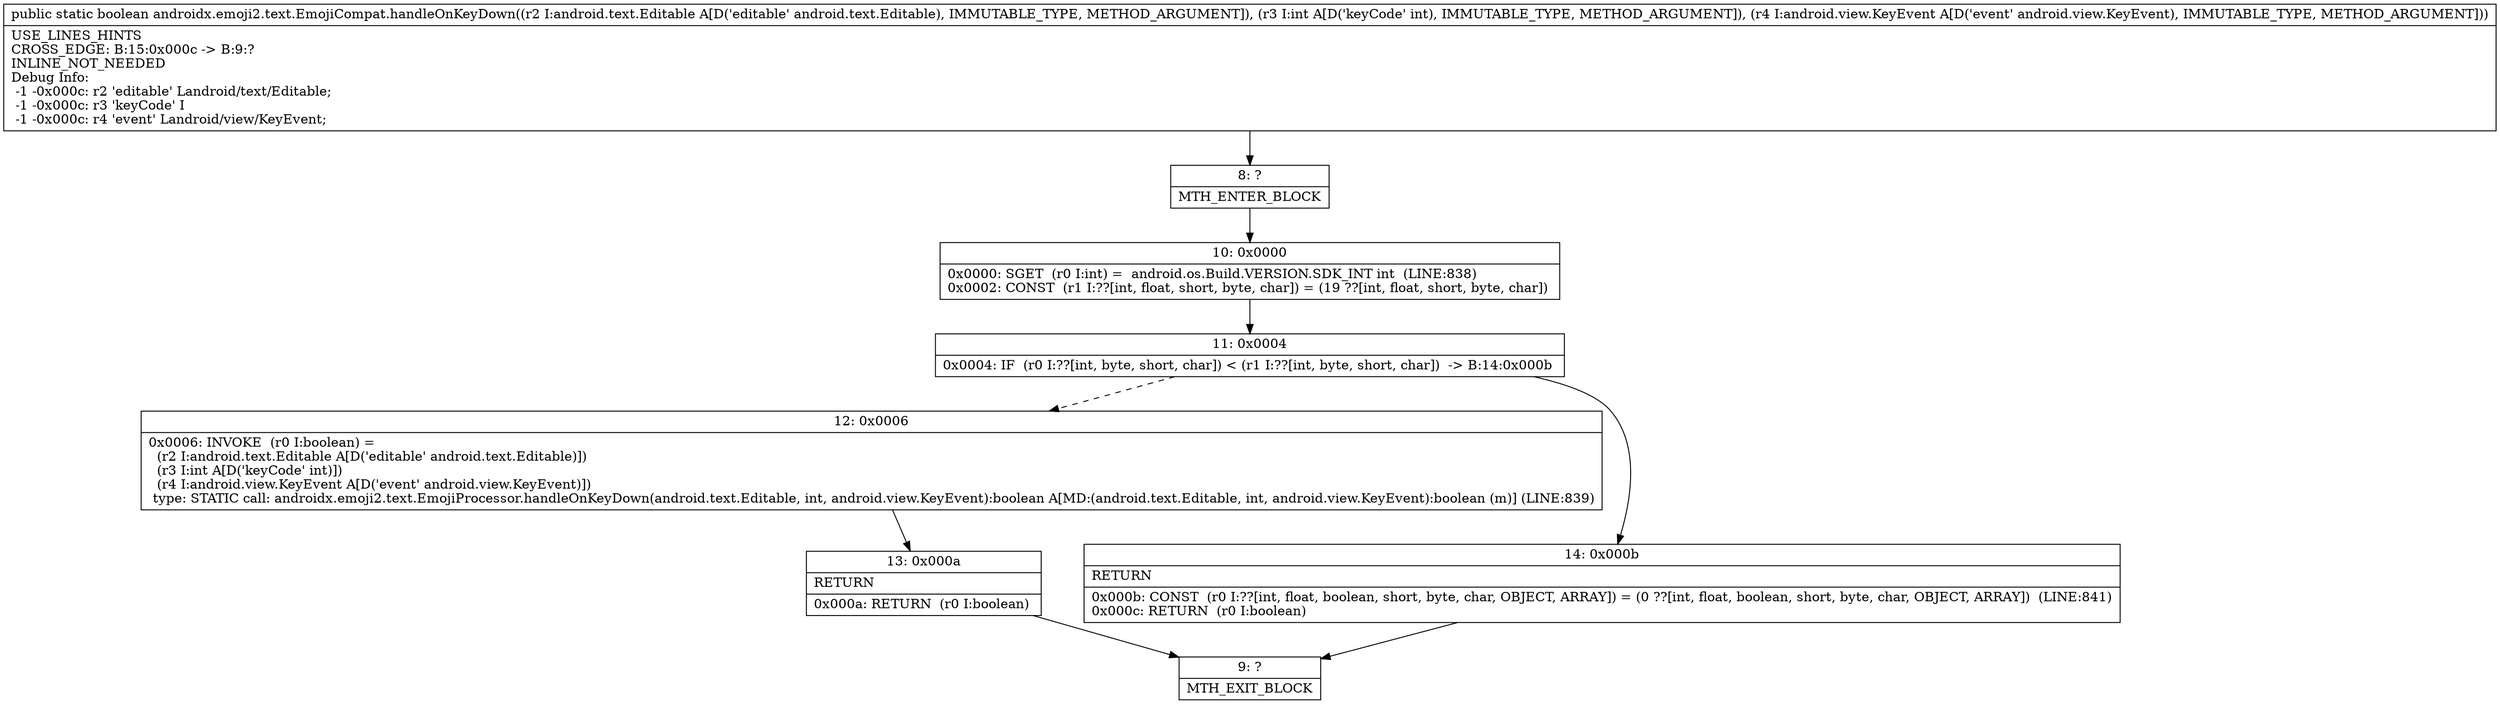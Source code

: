 digraph "CFG forandroidx.emoji2.text.EmojiCompat.handleOnKeyDown(Landroid\/text\/Editable;ILandroid\/view\/KeyEvent;)Z" {
Node_8 [shape=record,label="{8\:\ ?|MTH_ENTER_BLOCK\l}"];
Node_10 [shape=record,label="{10\:\ 0x0000|0x0000: SGET  (r0 I:int) =  android.os.Build.VERSION.SDK_INT int  (LINE:838)\l0x0002: CONST  (r1 I:??[int, float, short, byte, char]) = (19 ??[int, float, short, byte, char]) \l}"];
Node_11 [shape=record,label="{11\:\ 0x0004|0x0004: IF  (r0 I:??[int, byte, short, char]) \< (r1 I:??[int, byte, short, char])  \-\> B:14:0x000b \l}"];
Node_12 [shape=record,label="{12\:\ 0x0006|0x0006: INVOKE  (r0 I:boolean) = \l  (r2 I:android.text.Editable A[D('editable' android.text.Editable)])\l  (r3 I:int A[D('keyCode' int)])\l  (r4 I:android.view.KeyEvent A[D('event' android.view.KeyEvent)])\l type: STATIC call: androidx.emoji2.text.EmojiProcessor.handleOnKeyDown(android.text.Editable, int, android.view.KeyEvent):boolean A[MD:(android.text.Editable, int, android.view.KeyEvent):boolean (m)] (LINE:839)\l}"];
Node_13 [shape=record,label="{13\:\ 0x000a|RETURN\l|0x000a: RETURN  (r0 I:boolean) \l}"];
Node_9 [shape=record,label="{9\:\ ?|MTH_EXIT_BLOCK\l}"];
Node_14 [shape=record,label="{14\:\ 0x000b|RETURN\l|0x000b: CONST  (r0 I:??[int, float, boolean, short, byte, char, OBJECT, ARRAY]) = (0 ??[int, float, boolean, short, byte, char, OBJECT, ARRAY])  (LINE:841)\l0x000c: RETURN  (r0 I:boolean) \l}"];
MethodNode[shape=record,label="{public static boolean androidx.emoji2.text.EmojiCompat.handleOnKeyDown((r2 I:android.text.Editable A[D('editable' android.text.Editable), IMMUTABLE_TYPE, METHOD_ARGUMENT]), (r3 I:int A[D('keyCode' int), IMMUTABLE_TYPE, METHOD_ARGUMENT]), (r4 I:android.view.KeyEvent A[D('event' android.view.KeyEvent), IMMUTABLE_TYPE, METHOD_ARGUMENT]))  | USE_LINES_HINTS\lCROSS_EDGE: B:15:0x000c \-\> B:9:?\lINLINE_NOT_NEEDED\lDebug Info:\l  \-1 \-0x000c: r2 'editable' Landroid\/text\/Editable;\l  \-1 \-0x000c: r3 'keyCode' I\l  \-1 \-0x000c: r4 'event' Landroid\/view\/KeyEvent;\l}"];
MethodNode -> Node_8;Node_8 -> Node_10;
Node_10 -> Node_11;
Node_11 -> Node_12[style=dashed];
Node_11 -> Node_14;
Node_12 -> Node_13;
Node_13 -> Node_9;
Node_14 -> Node_9;
}

